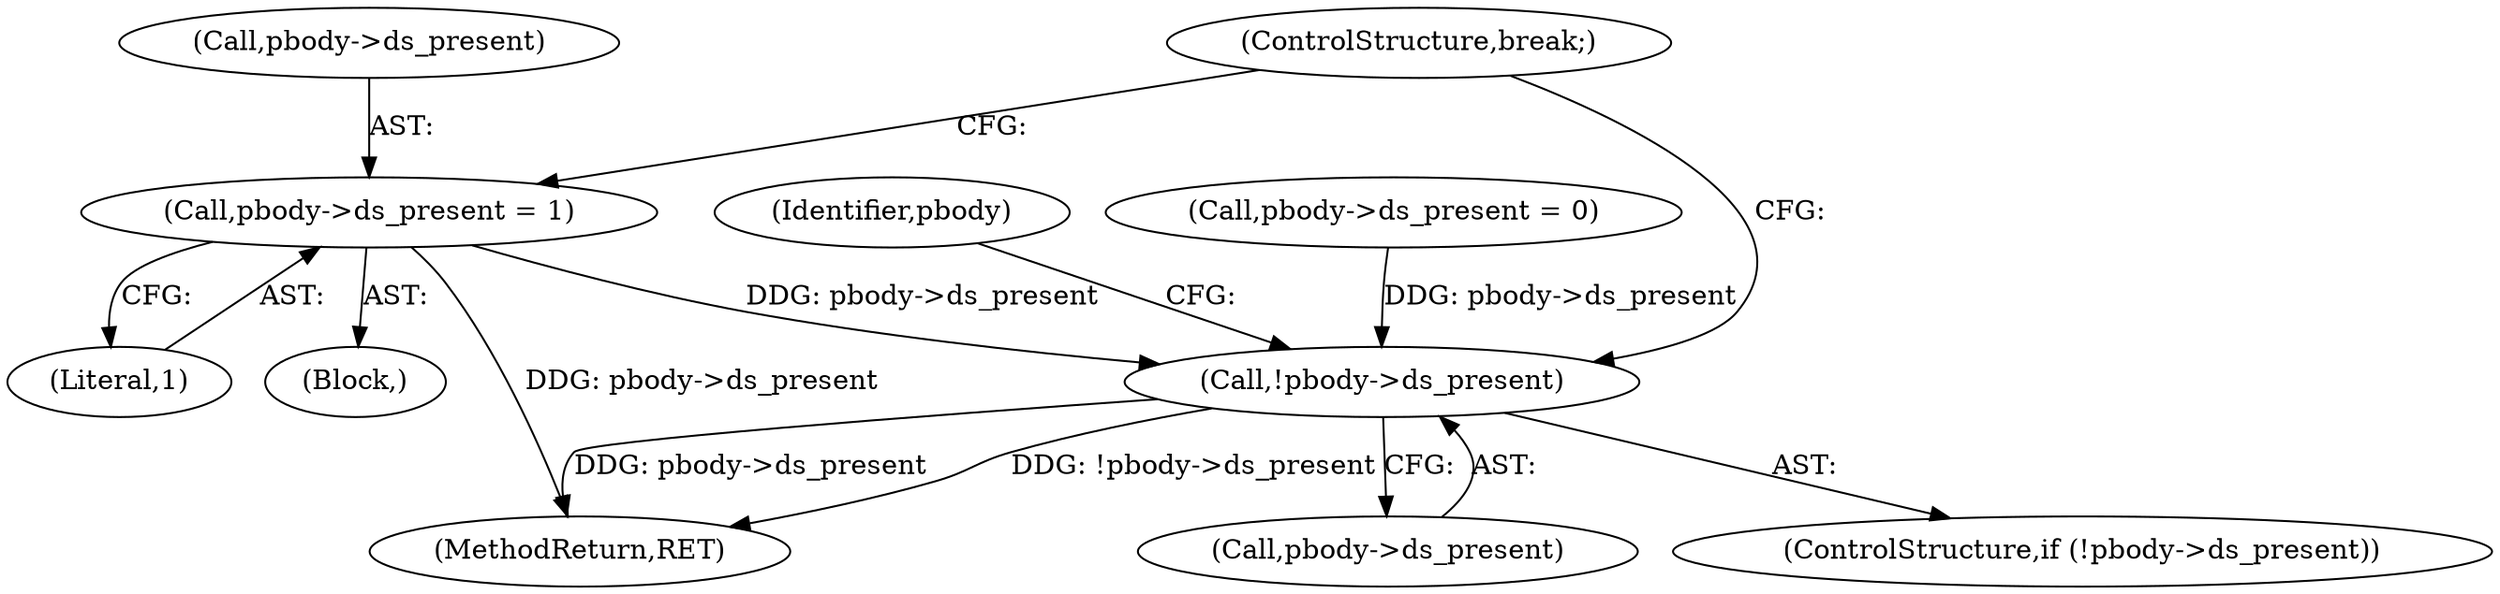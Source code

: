 digraph "0_tcpdump_5edf405d7ed9fc92f4f43e8a3d44baa4c6387562@pointer" {
"1000504" [label="(Call,pbody->ds_present = 1)"];
"1000494" [label="(Call,!pbody->ds_present)"];
"1000495" [label="(Call,pbody->ds_present)"];
"1000501" [label="(Identifier,pbody)"];
"1000498" [label="(Block,)"];
"1000494" [label="(Call,!pbody->ds_present)"];
"1000508" [label="(Literal,1)"];
"1000139" [label="(Call,pbody->ds_present = 0)"];
"1000504" [label="(Call,pbody->ds_present = 1)"];
"1000702" [label="(MethodReturn,RET)"];
"1000505" [label="(Call,pbody->ds_present)"];
"1000493" [label="(ControlStructure,if (!pbody->ds_present))"];
"1000509" [label="(ControlStructure,break;)"];
"1000504" -> "1000498"  [label="AST: "];
"1000504" -> "1000508"  [label="CFG: "];
"1000505" -> "1000504"  [label="AST: "];
"1000508" -> "1000504"  [label="AST: "];
"1000509" -> "1000504"  [label="CFG: "];
"1000504" -> "1000702"  [label="DDG: pbody->ds_present"];
"1000504" -> "1000494"  [label="DDG: pbody->ds_present"];
"1000494" -> "1000493"  [label="AST: "];
"1000494" -> "1000495"  [label="CFG: "];
"1000495" -> "1000494"  [label="AST: "];
"1000501" -> "1000494"  [label="CFG: "];
"1000509" -> "1000494"  [label="CFG: "];
"1000494" -> "1000702"  [label="DDG: !pbody->ds_present"];
"1000494" -> "1000702"  [label="DDG: pbody->ds_present"];
"1000139" -> "1000494"  [label="DDG: pbody->ds_present"];
}
